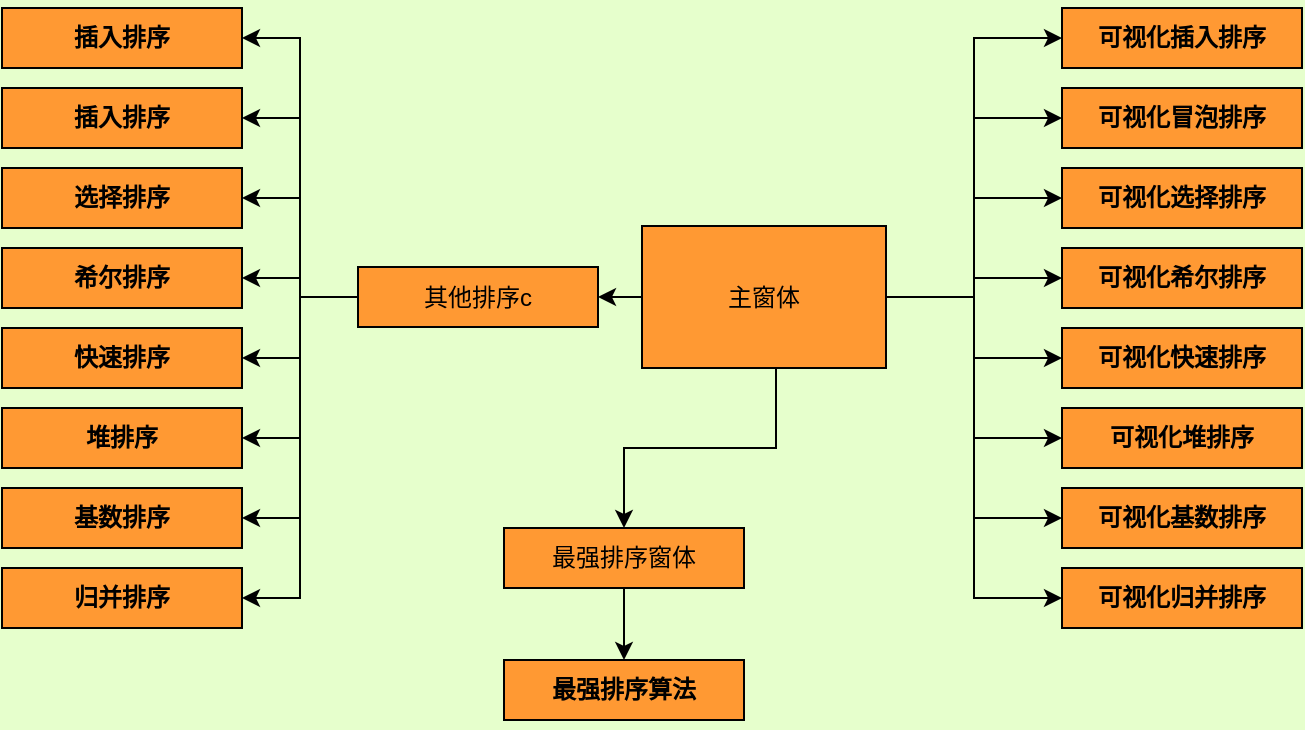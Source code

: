 <mxfile version="22.0.4" type="github">
  <diagram name="第 1 页" id="JBXGx9dqmPueIJxrrY5u">
    <mxGraphModel dx="906" dy="605" grid="0" gridSize="10" guides="1" tooltips="1" connect="1" arrows="1" fold="1" page="1" pageScale="1" pageWidth="827" pageHeight="1169" background="#E6FFCC" math="0" shadow="0">
      <root>
        <mxCell id="0" />
        <mxCell id="1" parent="0" />
        <mxCell id="47rTT45GImGKh9tPLttj-21" style="edgeStyle=orthogonalEdgeStyle;rounded=0;orthogonalLoop=1;jettySize=auto;html=1;" edge="1" parent="1" source="47rTT45GImGKh9tPLttj-1" target="47rTT45GImGKh9tPLttj-11">
          <mxGeometry relative="1" as="geometry" />
        </mxCell>
        <mxCell id="47rTT45GImGKh9tPLttj-37" style="edgeStyle=orthogonalEdgeStyle;rounded=0;orthogonalLoop=1;jettySize=auto;html=1;exitX=1;exitY=0.5;exitDx=0;exitDy=0;entryX=0;entryY=0.5;entryDx=0;entryDy=0;" edge="1" parent="1" source="47rTT45GImGKh9tPLttj-1" target="47rTT45GImGKh9tPLttj-6">
          <mxGeometry relative="1" as="geometry" />
        </mxCell>
        <mxCell id="47rTT45GImGKh9tPLttj-38" style="edgeStyle=orthogonalEdgeStyle;rounded=0;orthogonalLoop=1;jettySize=auto;html=1;exitX=1;exitY=0.5;exitDx=0;exitDy=0;entryX=0;entryY=0.5;entryDx=0;entryDy=0;" edge="1" parent="1" source="47rTT45GImGKh9tPLttj-1" target="47rTT45GImGKh9tPLttj-5">
          <mxGeometry relative="1" as="geometry" />
        </mxCell>
        <mxCell id="47rTT45GImGKh9tPLttj-39" style="edgeStyle=orthogonalEdgeStyle;rounded=0;orthogonalLoop=1;jettySize=auto;html=1;exitX=1;exitY=0.5;exitDx=0;exitDy=0;entryX=0;entryY=0.5;entryDx=0;entryDy=0;" edge="1" parent="1" source="47rTT45GImGKh9tPLttj-1" target="47rTT45GImGKh9tPLttj-7">
          <mxGeometry relative="1" as="geometry" />
        </mxCell>
        <mxCell id="47rTT45GImGKh9tPLttj-40" style="edgeStyle=orthogonalEdgeStyle;rounded=0;orthogonalLoop=1;jettySize=auto;html=1;exitX=1;exitY=0.5;exitDx=0;exitDy=0;entryX=0;entryY=0.5;entryDx=0;entryDy=0;" edge="1" parent="1" source="47rTT45GImGKh9tPLttj-1" target="47rTT45GImGKh9tPLttj-8">
          <mxGeometry relative="1" as="geometry" />
        </mxCell>
        <mxCell id="47rTT45GImGKh9tPLttj-41" style="edgeStyle=orthogonalEdgeStyle;rounded=0;orthogonalLoop=1;jettySize=auto;html=1;exitX=1;exitY=0.5;exitDx=0;exitDy=0;entryX=0;entryY=0.5;entryDx=0;entryDy=0;" edge="1" parent="1" source="47rTT45GImGKh9tPLttj-1" target="47rTT45GImGKh9tPLttj-2">
          <mxGeometry relative="1" as="geometry" />
        </mxCell>
        <mxCell id="47rTT45GImGKh9tPLttj-42" style="edgeStyle=orthogonalEdgeStyle;rounded=0;orthogonalLoop=1;jettySize=auto;html=1;exitX=1;exitY=0.5;exitDx=0;exitDy=0;entryX=0;entryY=0.5;entryDx=0;entryDy=0;" edge="1" parent="1" source="47rTT45GImGKh9tPLttj-1" target="47rTT45GImGKh9tPLttj-9">
          <mxGeometry relative="1" as="geometry" />
        </mxCell>
        <mxCell id="47rTT45GImGKh9tPLttj-43" style="edgeStyle=orthogonalEdgeStyle;rounded=0;orthogonalLoop=1;jettySize=auto;html=1;exitX=1;exitY=0.5;exitDx=0;exitDy=0;entryX=0;entryY=0.5;entryDx=0;entryDy=0;" edge="1" parent="1" source="47rTT45GImGKh9tPLttj-1" target="47rTT45GImGKh9tPLttj-4">
          <mxGeometry relative="1" as="geometry" />
        </mxCell>
        <mxCell id="47rTT45GImGKh9tPLttj-44" style="edgeStyle=orthogonalEdgeStyle;rounded=0;orthogonalLoop=1;jettySize=auto;html=1;exitX=1;exitY=0.5;exitDx=0;exitDy=0;entryX=0;entryY=0.5;entryDx=0;entryDy=0;" edge="1" parent="1" source="47rTT45GImGKh9tPLttj-1" target="47rTT45GImGKh9tPLttj-10">
          <mxGeometry relative="1" as="geometry" />
        </mxCell>
        <mxCell id="47rTT45GImGKh9tPLttj-52" style="edgeStyle=orthogonalEdgeStyle;rounded=0;orthogonalLoop=1;jettySize=auto;html=1;exitX=0.5;exitY=1;exitDx=0;exitDy=0;entryX=0.5;entryY=0;entryDx=0;entryDy=0;" edge="1" parent="1" source="47rTT45GImGKh9tPLttj-1" target="47rTT45GImGKh9tPLttj-3">
          <mxGeometry relative="1" as="geometry">
            <Array as="points">
              <mxPoint x="476" y="360" />
              <mxPoint x="400" y="360" />
            </Array>
          </mxGeometry>
        </mxCell>
        <mxCell id="47rTT45GImGKh9tPLttj-1" value="主窗体" style="rounded=0;whiteSpace=wrap;html=1;fillColor=#FF9933;" vertex="1" parent="1">
          <mxGeometry x="409" y="249" width="122" height="71" as="geometry" />
        </mxCell>
        <mxCell id="47rTT45GImGKh9tPLttj-2" value="&lt;p class=&quot;MsoNormal&quot;&gt;&lt;font face=&quot;宋体&quot;&gt;&lt;b&gt;可视化冒泡排序&lt;/b&gt;&lt;/font&gt;&lt;/p&gt;" style="rounded=0;whiteSpace=wrap;html=1;fillColor=#FF9933;" vertex="1" parent="1">
          <mxGeometry x="619" y="180" width="120" height="30" as="geometry" />
        </mxCell>
        <mxCell id="47rTT45GImGKh9tPLttj-53" style="edgeStyle=orthogonalEdgeStyle;rounded=0;orthogonalLoop=1;jettySize=auto;html=1;exitX=0.5;exitY=1;exitDx=0;exitDy=0;entryX=0.5;entryY=0;entryDx=0;entryDy=0;" edge="1" parent="1" source="47rTT45GImGKh9tPLttj-3" target="47rTT45GImGKh9tPLttj-24">
          <mxGeometry relative="1" as="geometry" />
        </mxCell>
        <mxCell id="47rTT45GImGKh9tPLttj-3" value="最强排序窗体" style="rounded=0;whiteSpace=wrap;html=1;fillColor=#FF9933;" vertex="1" parent="1">
          <mxGeometry x="340" y="400" width="120" height="30" as="geometry" />
        </mxCell>
        <mxCell id="47rTT45GImGKh9tPLttj-4" value="&lt;p class=&quot;MsoNormal&quot;&gt;&lt;font face=&quot;宋体&quot;&gt;&lt;b&gt;可视化插入排序&lt;/b&gt;&lt;/font&gt;&lt;/p&gt;" style="rounded=0;whiteSpace=wrap;html=1;fillColor=#FF9933;" vertex="1" parent="1">
          <mxGeometry x="619" y="140" width="120" height="30" as="geometry" />
        </mxCell>
        <mxCell id="47rTT45GImGKh9tPLttj-5" value="&lt;b style=&quot;border-color: var(--border-color); font-family: 宋体;&quot;&gt;可视化&lt;b style=&quot;background-color: initial;&quot;&gt;选择排序&lt;/b&gt;&lt;br&gt;&lt;/b&gt;" style="rounded=0;whiteSpace=wrap;html=1;fillColor=#FF9933;" vertex="1" parent="1">
          <mxGeometry x="619" y="220" width="120" height="30" as="geometry" />
        </mxCell>
        <mxCell id="47rTT45GImGKh9tPLttj-6" value="&lt;b style=&quot;border-color: var(--border-color); font-family: 宋体;&quot;&gt;可视化&lt;b style=&quot;background-color: initial;&quot;&gt;希尔排序&lt;/b&gt;&lt;br&gt;&lt;/b&gt;" style="rounded=0;whiteSpace=wrap;html=1;fillColor=#FF9933;" vertex="1" parent="1">
          <mxGeometry x="619" y="260" width="120" height="30" as="geometry" />
        </mxCell>
        <mxCell id="47rTT45GImGKh9tPLttj-7" value="&lt;p class=&quot;MsoNormal&quot;&gt;&lt;font face=&quot;宋体&quot;&gt;&lt;b&gt;可视化快速排序&lt;/b&gt;&lt;/font&gt;&lt;/p&gt;" style="rounded=0;whiteSpace=wrap;html=1;fillColor=#FF9933;" vertex="1" parent="1">
          <mxGeometry x="619" y="300" width="120" height="30" as="geometry" />
        </mxCell>
        <mxCell id="47rTT45GImGKh9tPLttj-8" value="&lt;p class=&quot;MsoNormal&quot;&gt;&lt;font face=&quot;宋体&quot;&gt;&lt;b&gt;可视化堆排序&lt;/b&gt;&lt;/font&gt;&lt;/p&gt;" style="rounded=0;whiteSpace=wrap;html=1;fillColor=#FF9933;" vertex="1" parent="1">
          <mxGeometry x="619" y="340" width="120" height="30" as="geometry" />
        </mxCell>
        <mxCell id="47rTT45GImGKh9tPLttj-9" value="&lt;p class=&quot;MsoNormal&quot;&gt;&lt;font face=&quot;宋体&quot;&gt;&lt;b&gt;可视化基数排序&lt;/b&gt;&lt;/font&gt;&lt;/p&gt;" style="rounded=0;whiteSpace=wrap;html=1;fillColor=#FF9933;" vertex="1" parent="1">
          <mxGeometry x="619" y="380" width="120" height="30" as="geometry" />
        </mxCell>
        <mxCell id="47rTT45GImGKh9tPLttj-10" value="&lt;p class=&quot;MsoNormal&quot;&gt;&lt;font face=&quot;宋体&quot;&gt;&lt;b&gt;可视化归并排序&lt;/b&gt;&lt;/font&gt;&lt;/p&gt;" style="rounded=0;whiteSpace=wrap;html=1;fillColor=#FF9933;" vertex="1" parent="1">
          <mxGeometry x="619" y="420" width="120" height="30" as="geometry" />
        </mxCell>
        <mxCell id="47rTT45GImGKh9tPLttj-45" style="edgeStyle=orthogonalEdgeStyle;rounded=0;orthogonalLoop=1;jettySize=auto;html=1;exitX=0;exitY=0.5;exitDx=0;exitDy=0;entryX=1;entryY=0.5;entryDx=0;entryDy=0;" edge="1" parent="1" source="47rTT45GImGKh9tPLttj-11" target="47rTT45GImGKh9tPLttj-33">
          <mxGeometry relative="1" as="geometry" />
        </mxCell>
        <mxCell id="47rTT45GImGKh9tPLttj-46" style="edgeStyle=orthogonalEdgeStyle;rounded=0;orthogonalLoop=1;jettySize=auto;html=1;exitX=0;exitY=0.5;exitDx=0;exitDy=0;entryX=1;entryY=0.5;entryDx=0;entryDy=0;" edge="1" parent="1" source="47rTT45GImGKh9tPLttj-11" target="47rTT45GImGKh9tPLttj-32">
          <mxGeometry relative="1" as="geometry" />
        </mxCell>
        <mxCell id="47rTT45GImGKh9tPLttj-47" style="edgeStyle=orthogonalEdgeStyle;rounded=0;orthogonalLoop=1;jettySize=auto;html=1;exitX=0;exitY=0.5;exitDx=0;exitDy=0;entryX=1;entryY=0.5;entryDx=0;entryDy=0;" edge="1" parent="1" source="47rTT45GImGKh9tPLttj-11" target="47rTT45GImGKh9tPLttj-34">
          <mxGeometry relative="1" as="geometry" />
        </mxCell>
        <mxCell id="47rTT45GImGKh9tPLttj-48" style="edgeStyle=orthogonalEdgeStyle;rounded=0;orthogonalLoop=1;jettySize=auto;html=1;exitX=0;exitY=0.5;exitDx=0;exitDy=0;entryX=1;entryY=0.5;entryDx=0;entryDy=0;" edge="1" parent="1" source="47rTT45GImGKh9tPLttj-11" target="47rTT45GImGKh9tPLttj-35">
          <mxGeometry relative="1" as="geometry" />
        </mxCell>
        <mxCell id="47rTT45GImGKh9tPLttj-49" style="edgeStyle=orthogonalEdgeStyle;rounded=0;orthogonalLoop=1;jettySize=auto;html=1;exitX=0;exitY=0.5;exitDx=0;exitDy=0;entryX=1;entryY=0.5;entryDx=0;entryDy=0;" edge="1" parent="1" source="47rTT45GImGKh9tPLttj-11" target="47rTT45GImGKh9tPLttj-31">
          <mxGeometry relative="1" as="geometry" />
        </mxCell>
        <mxCell id="47rTT45GImGKh9tPLttj-50" style="edgeStyle=orthogonalEdgeStyle;rounded=0;orthogonalLoop=1;jettySize=auto;html=1;exitX=0;exitY=0.5;exitDx=0;exitDy=0;entryX=1;entryY=0.5;entryDx=0;entryDy=0;" edge="1" parent="1" source="47rTT45GImGKh9tPLttj-11" target="47rTT45GImGKh9tPLttj-36">
          <mxGeometry relative="1" as="geometry" />
        </mxCell>
        <mxCell id="47rTT45GImGKh9tPLttj-51" style="edgeStyle=orthogonalEdgeStyle;rounded=0;orthogonalLoop=1;jettySize=auto;html=1;exitX=0;exitY=0.5;exitDx=0;exitDy=0;entryX=1;entryY=0.5;entryDx=0;entryDy=0;" edge="1" parent="1" source="47rTT45GImGKh9tPLttj-11" target="47rTT45GImGKh9tPLttj-28">
          <mxGeometry relative="1" as="geometry" />
        </mxCell>
        <mxCell id="47rTT45GImGKh9tPLttj-55" style="edgeStyle=orthogonalEdgeStyle;rounded=0;orthogonalLoop=1;jettySize=auto;html=1;exitX=0;exitY=0.5;exitDx=0;exitDy=0;entryX=1;entryY=0.5;entryDx=0;entryDy=0;" edge="1" parent="1" source="47rTT45GImGKh9tPLttj-11" target="47rTT45GImGKh9tPLttj-54">
          <mxGeometry relative="1" as="geometry" />
        </mxCell>
        <mxCell id="47rTT45GImGKh9tPLttj-11" value="其他排序c" style="rounded=0;whiteSpace=wrap;html=1;fillColor=#FF9933;" vertex="1" parent="1">
          <mxGeometry x="267" y="269.5" width="120" height="30" as="geometry" />
        </mxCell>
        <mxCell id="47rTT45GImGKh9tPLttj-24" value="&lt;p class=&quot;MsoNormal&quot;&gt;&lt;font face=&quot;宋体&quot;&gt;&lt;b&gt;最强排序算法&lt;/b&gt;&lt;/font&gt;&lt;/p&gt;" style="rounded=0;whiteSpace=wrap;html=1;fillColor=#FF9933;" vertex="1" parent="1">
          <mxGeometry x="340" y="466" width="120" height="30" as="geometry" />
        </mxCell>
        <mxCell id="47rTT45GImGKh9tPLttj-28" value="&lt;p class=&quot;MsoNormal&quot;&gt;&lt;font face=&quot;宋体&quot;&gt;&lt;b&gt;插入排序&lt;/b&gt;&lt;/font&gt;&lt;/p&gt;" style="rounded=0;whiteSpace=wrap;html=1;fillColor=#FF9933;" vertex="1" parent="1">
          <mxGeometry x="89" y="140" width="120" height="30" as="geometry" />
        </mxCell>
        <mxCell id="47rTT45GImGKh9tPLttj-31" value="&lt;p class=&quot;MsoNormal&quot;&gt;&lt;font face=&quot;宋体&quot;&gt;&lt;b&gt;选择排序&lt;/b&gt;&lt;/font&gt;&lt;/p&gt;" style="rounded=0;whiteSpace=wrap;html=1;fillColor=#FF9933;" vertex="1" parent="1">
          <mxGeometry x="89" y="220" width="120" height="30" as="geometry" />
        </mxCell>
        <mxCell id="47rTT45GImGKh9tPLttj-32" value="&lt;p class=&quot;MsoNormal&quot;&gt;&lt;font face=&quot;宋体&quot;&gt;&lt;b&gt;希尔排序&lt;/b&gt;&lt;/font&gt;&lt;/p&gt;" style="rounded=0;whiteSpace=wrap;html=1;fillColor=#FF9933;" vertex="1" parent="1">
          <mxGeometry x="89" y="260" width="120" height="30" as="geometry" />
        </mxCell>
        <mxCell id="47rTT45GImGKh9tPLttj-33" value="&lt;p class=&quot;MsoNormal&quot;&gt;&lt;font face=&quot;宋体&quot;&gt;&lt;b&gt;快速排序&lt;/b&gt;&lt;/font&gt;&lt;/p&gt;" style="rounded=0;whiteSpace=wrap;html=1;fillColor=#FF9933;" vertex="1" parent="1">
          <mxGeometry x="89" y="300" width="120" height="30" as="geometry" />
        </mxCell>
        <mxCell id="47rTT45GImGKh9tPLttj-34" value="&lt;p class=&quot;MsoNormal&quot;&gt;&lt;font face=&quot;宋体&quot;&gt;&lt;b&gt;堆排序&lt;/b&gt;&lt;/font&gt;&lt;/p&gt;" style="rounded=0;whiteSpace=wrap;html=1;fillColor=#FF9933;" vertex="1" parent="1">
          <mxGeometry x="89" y="340" width="120" height="30" as="geometry" />
        </mxCell>
        <mxCell id="47rTT45GImGKh9tPLttj-35" value="&lt;p class=&quot;MsoNormal&quot;&gt;&lt;font face=&quot;宋体&quot;&gt;&lt;b&gt;基数排序&lt;/b&gt;&lt;/font&gt;&lt;/p&gt;" style="rounded=0;whiteSpace=wrap;html=1;fillColor=#FF9933;" vertex="1" parent="1">
          <mxGeometry x="89" y="380" width="120" height="30" as="geometry" />
        </mxCell>
        <mxCell id="47rTT45GImGKh9tPLttj-36" value="&lt;p class=&quot;MsoNormal&quot;&gt;&lt;font face=&quot;宋体&quot;&gt;&lt;b&gt;归并排序&lt;/b&gt;&lt;/font&gt;&lt;/p&gt;" style="rounded=0;whiteSpace=wrap;html=1;fillColor=#FF9933;" vertex="1" parent="1">
          <mxGeometry x="89" y="420" width="120" height="30" as="geometry" />
        </mxCell>
        <mxCell id="47rTT45GImGKh9tPLttj-54" value="&lt;p class=&quot;MsoNormal&quot;&gt;&lt;font face=&quot;宋体&quot;&gt;&lt;b&gt;插入排序&lt;/b&gt;&lt;/font&gt;&lt;/p&gt;" style="rounded=0;whiteSpace=wrap;html=1;fillColor=#FF9933;" vertex="1" parent="1">
          <mxGeometry x="89" y="180" width="120" height="30" as="geometry" />
        </mxCell>
      </root>
    </mxGraphModel>
  </diagram>
</mxfile>
